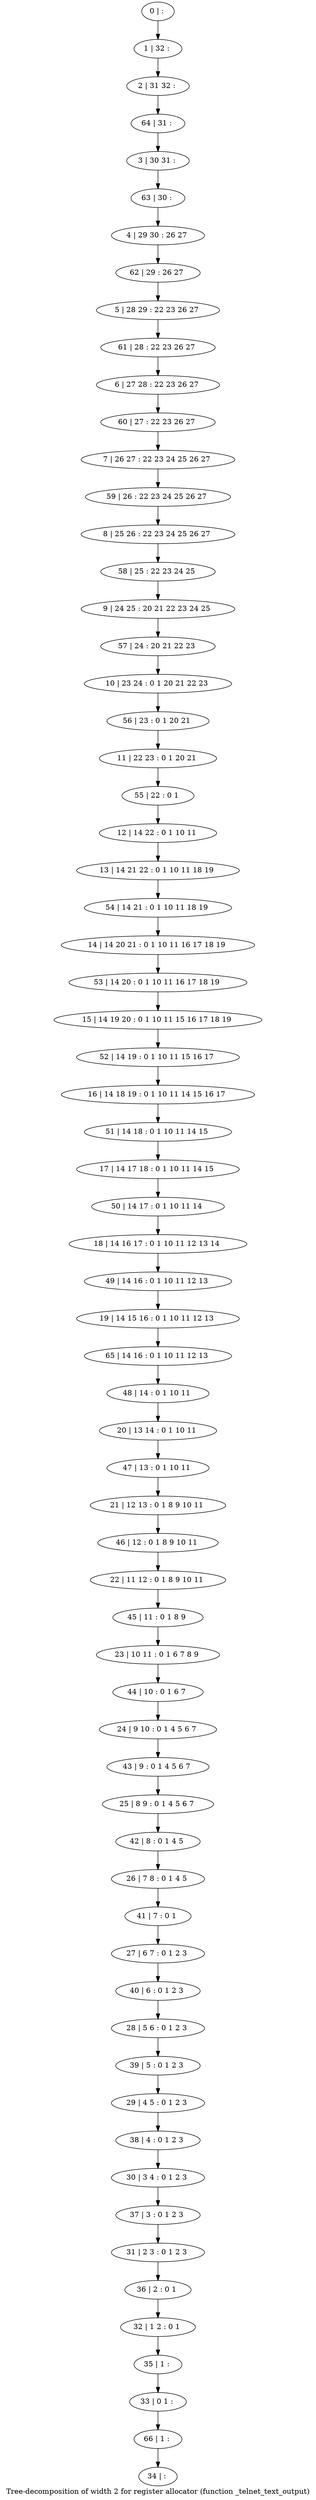 digraph G {
graph [label="Tree-decomposition of width 2 for register allocator (function _telnet_text_output)"]
0[label="0 | : "];
1[label="1 | 32 : "];
2[label="2 | 31 32 : "];
3[label="3 | 30 31 : "];
4[label="4 | 29 30 : 26 27 "];
5[label="5 | 28 29 : 22 23 26 27 "];
6[label="6 | 27 28 : 22 23 26 27 "];
7[label="7 | 26 27 : 22 23 24 25 26 27 "];
8[label="8 | 25 26 : 22 23 24 25 26 27 "];
9[label="9 | 24 25 : 20 21 22 23 24 25 "];
10[label="10 | 23 24 : 0 1 20 21 22 23 "];
11[label="11 | 22 23 : 0 1 20 21 "];
12[label="12 | 14 22 : 0 1 10 11 "];
13[label="13 | 14 21 22 : 0 1 10 11 18 19 "];
14[label="14 | 14 20 21 : 0 1 10 11 16 17 18 19 "];
15[label="15 | 14 19 20 : 0 1 10 11 15 16 17 18 19 "];
16[label="16 | 14 18 19 : 0 1 10 11 14 15 16 17 "];
17[label="17 | 14 17 18 : 0 1 10 11 14 15 "];
18[label="18 | 14 16 17 : 0 1 10 11 12 13 14 "];
19[label="19 | 14 15 16 : 0 1 10 11 12 13 "];
20[label="20 | 13 14 : 0 1 10 11 "];
21[label="21 | 12 13 : 0 1 8 9 10 11 "];
22[label="22 | 11 12 : 0 1 8 9 10 11 "];
23[label="23 | 10 11 : 0 1 6 7 8 9 "];
24[label="24 | 9 10 : 0 1 4 5 6 7 "];
25[label="25 | 8 9 : 0 1 4 5 6 7 "];
26[label="26 | 7 8 : 0 1 4 5 "];
27[label="27 | 6 7 : 0 1 2 3 "];
28[label="28 | 5 6 : 0 1 2 3 "];
29[label="29 | 4 5 : 0 1 2 3 "];
30[label="30 | 3 4 : 0 1 2 3 "];
31[label="31 | 2 3 : 0 1 2 3 "];
32[label="32 | 1 2 : 0 1 "];
33[label="33 | 0 1 : "];
34[label="34 | : "];
35[label="35 | 1 : "];
36[label="36 | 2 : 0 1 "];
37[label="37 | 3 : 0 1 2 3 "];
38[label="38 | 4 : 0 1 2 3 "];
39[label="39 | 5 : 0 1 2 3 "];
40[label="40 | 6 : 0 1 2 3 "];
41[label="41 | 7 : 0 1 "];
42[label="42 | 8 : 0 1 4 5 "];
43[label="43 | 9 : 0 1 4 5 6 7 "];
44[label="44 | 10 : 0 1 6 7 "];
45[label="45 | 11 : 0 1 8 9 "];
46[label="46 | 12 : 0 1 8 9 10 11 "];
47[label="47 | 13 : 0 1 10 11 "];
48[label="48 | 14 : 0 1 10 11 "];
49[label="49 | 14 16 : 0 1 10 11 12 13 "];
50[label="50 | 14 17 : 0 1 10 11 14 "];
51[label="51 | 14 18 : 0 1 10 11 14 15 "];
52[label="52 | 14 19 : 0 1 10 11 15 16 17 "];
53[label="53 | 14 20 : 0 1 10 11 16 17 18 19 "];
54[label="54 | 14 21 : 0 1 10 11 18 19 "];
55[label="55 | 22 : 0 1 "];
56[label="56 | 23 : 0 1 20 21 "];
57[label="57 | 24 : 20 21 22 23 "];
58[label="58 | 25 : 22 23 24 25 "];
59[label="59 | 26 : 22 23 24 25 26 27 "];
60[label="60 | 27 : 22 23 26 27 "];
61[label="61 | 28 : 22 23 26 27 "];
62[label="62 | 29 : 26 27 "];
63[label="63 | 30 : "];
64[label="64 | 31 : "];
65[label="65 | 14 16 : 0 1 10 11 12 13 "];
66[label="66 | 1 : "];
0->1 ;
1->2 ;
12->13 ;
35->33 ;
32->35 ;
36->32 ;
31->36 ;
37->31 ;
30->37 ;
38->30 ;
29->38 ;
39->29 ;
28->39 ;
40->28 ;
27->40 ;
41->27 ;
26->41 ;
42->26 ;
25->42 ;
43->25 ;
24->43 ;
44->24 ;
23->44 ;
45->23 ;
22->45 ;
46->22 ;
21->46 ;
47->21 ;
20->47 ;
48->20 ;
49->19 ;
18->49 ;
50->18 ;
17->50 ;
51->17 ;
16->51 ;
52->16 ;
15->52 ;
53->15 ;
14->53 ;
54->14 ;
13->54 ;
55->12 ;
11->55 ;
56->11 ;
10->56 ;
57->10 ;
9->57 ;
58->9 ;
8->58 ;
59->8 ;
7->59 ;
60->7 ;
6->60 ;
61->6 ;
5->61 ;
62->5 ;
4->62 ;
63->4 ;
3->63 ;
64->3 ;
2->64 ;
65->48 ;
19->65 ;
66->34 ;
33->66 ;
}
